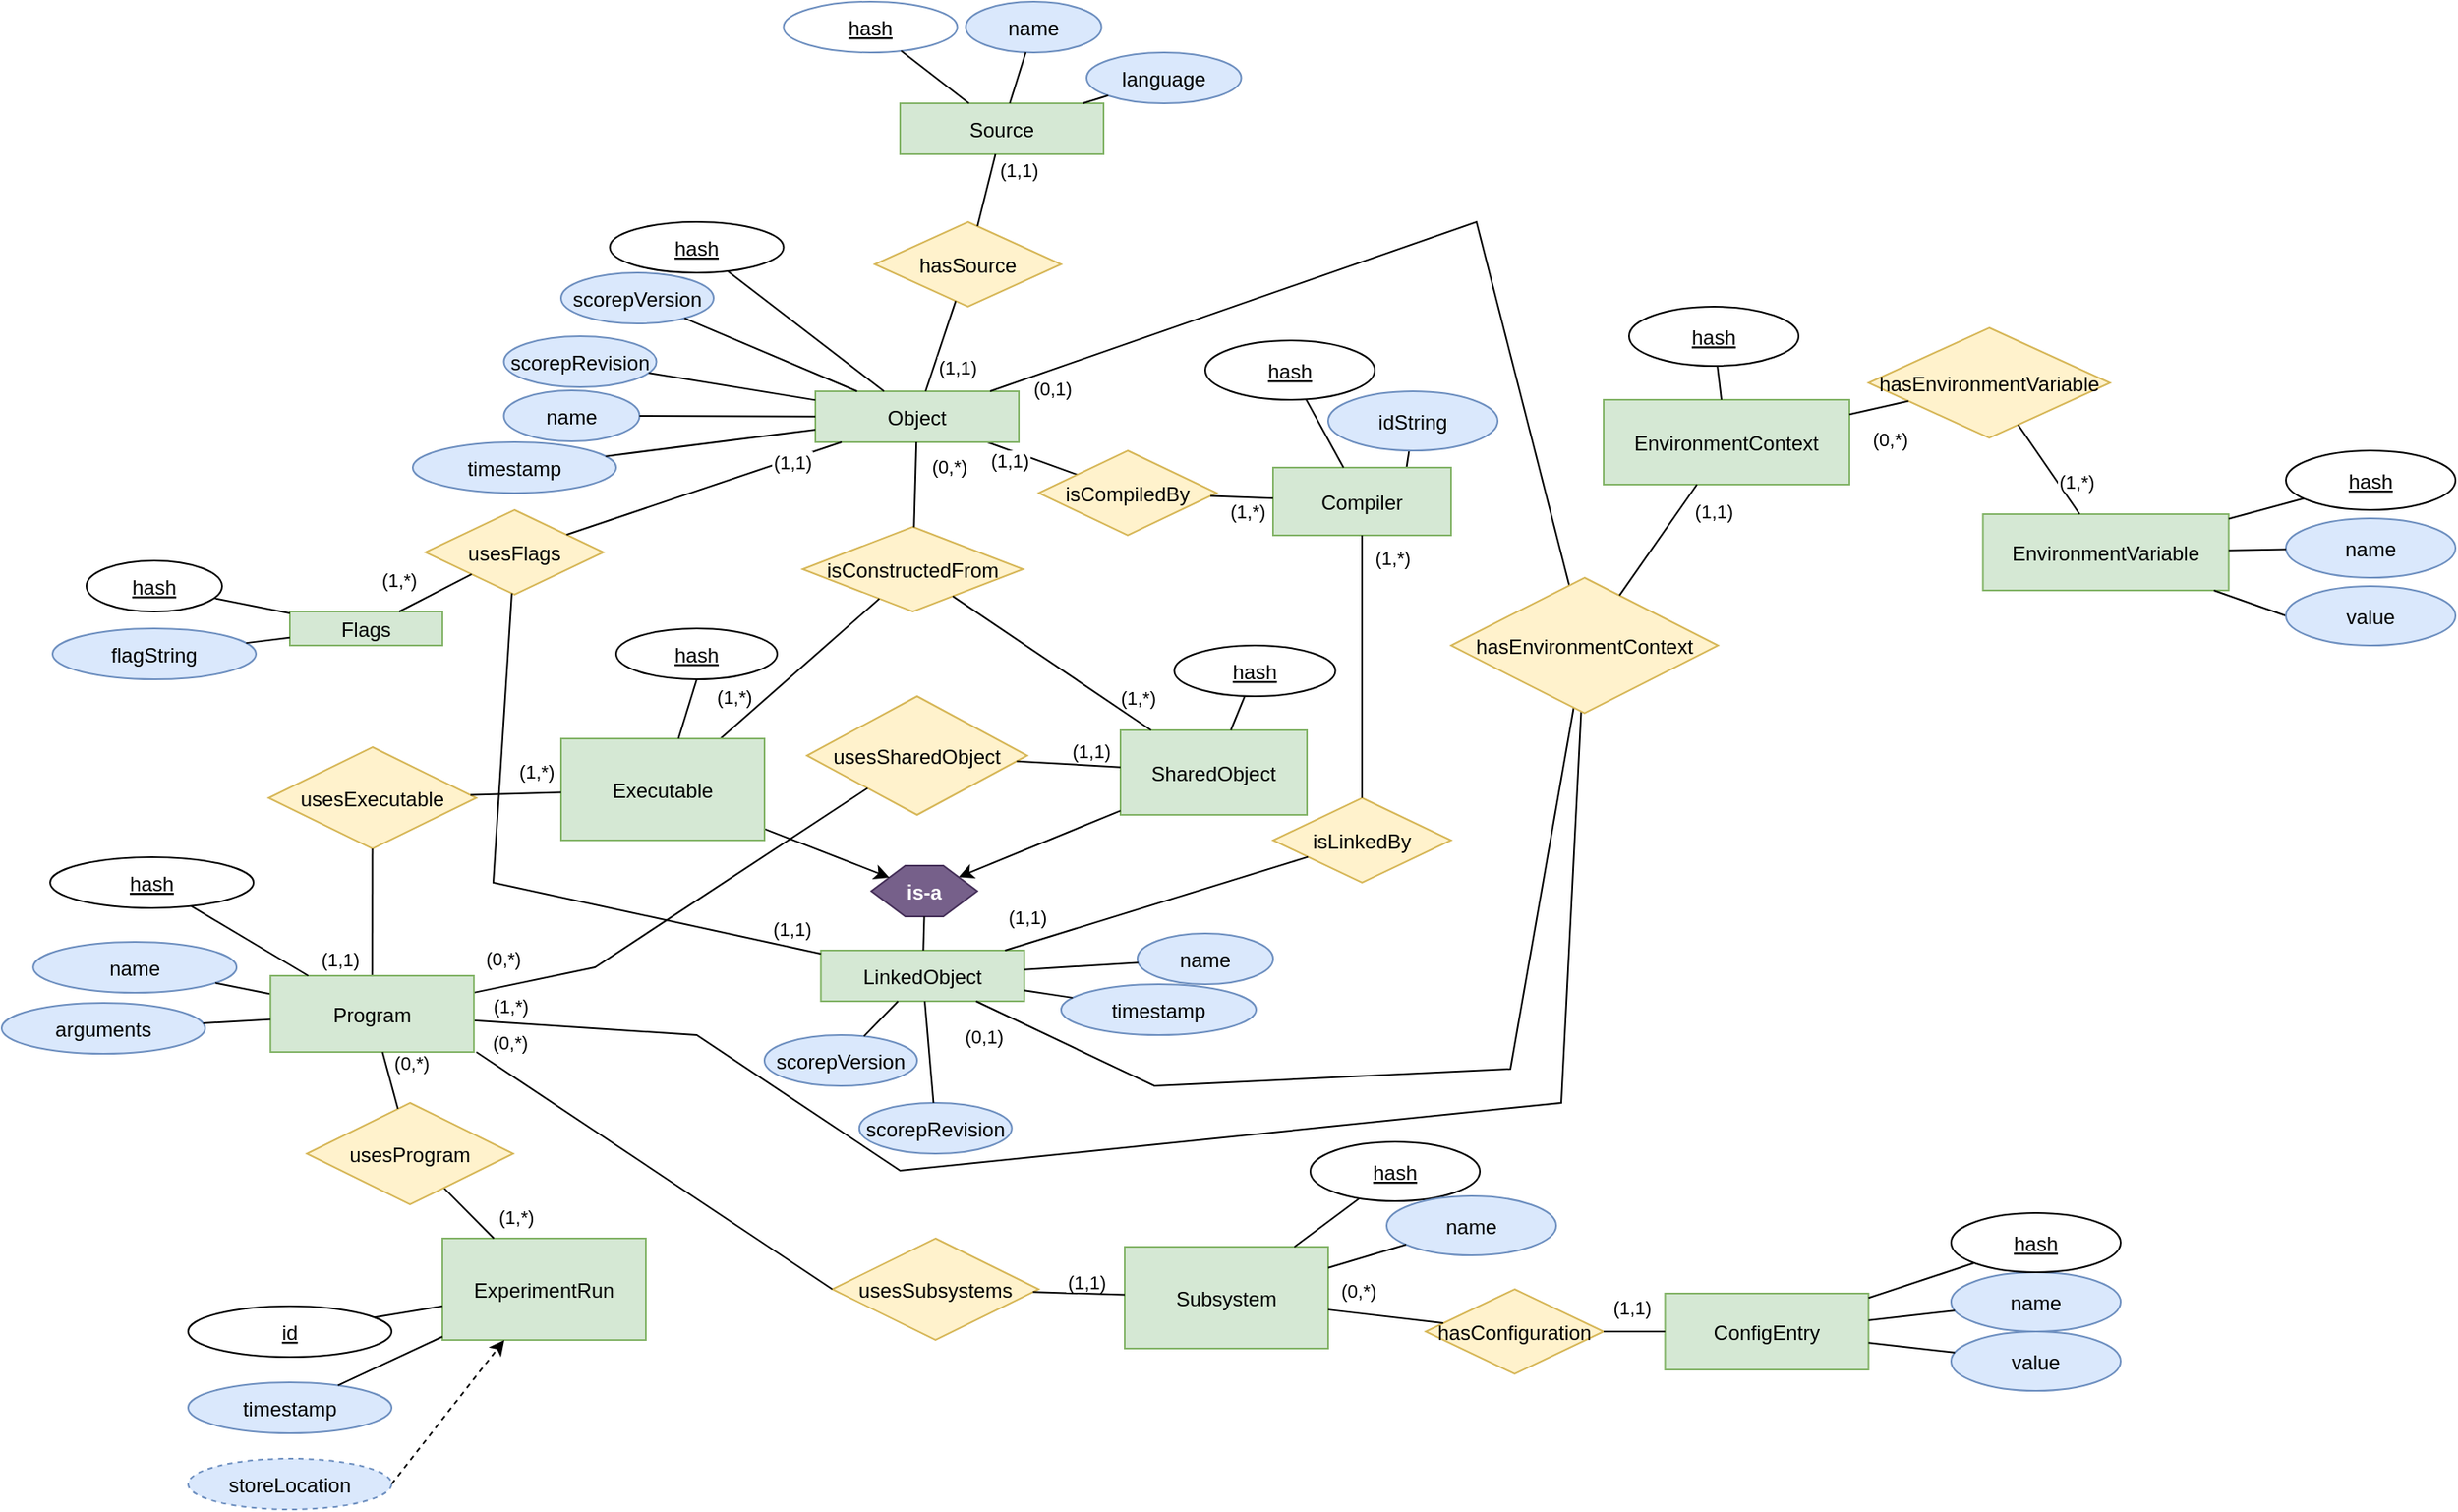 <mxfile version="27.0.5">
  <diagram name="Page-1" id="KMWjnK7c0M35UP8krXKx">
    <mxGraphModel dx="1942" dy="643" grid="1" gridSize="10" guides="1" tooltips="1" connect="1" arrows="1" fold="1" page="1" pageScale="1" pageWidth="850" pageHeight="1100" math="0" shadow="0">
      <root>
        <mxCell id="0" />
        <mxCell id="1" parent="0" />
        <mxCell id="cVDitgE7gGw9NUzEYhYK-6" style="rounded=0;orthogonalLoop=1;jettySize=auto;endArrow=none;startFill=0;" parent="1" source="cVDitgE7gGw9NUzEYhYK-1" target="cVDitgE7gGw9NUzEYhYK-4" edge="1">
          <mxGeometry relative="1" as="geometry" />
        </mxCell>
        <mxCell id="cVDitgE7gGw9NUzEYhYK-38" value="(1,1)" style="edgeLabel;align=center;verticalAlign=middle;resizable=0;points=[];" parent="cVDitgE7gGw9NUzEYhYK-6" vertex="1" connectable="0">
          <mxGeometry x="-0.233" relative="1" as="geometry">
            <mxPoint x="-7" y="3" as="offset" />
          </mxGeometry>
        </mxCell>
        <mxCell id="cVDitgE7gGw9NUzEYhYK-1" value="Object" style="rounded=0;fillColor=#d5e8d4;strokeColor=#82b366;" parent="1" vertex="1">
          <mxGeometry x="330" y="720" width="120" height="30" as="geometry" />
        </mxCell>
        <mxCell id="cVDitgE7gGw9NUzEYhYK-3" value="SharedObject" style="rounded=0;fillColor=#d5e8d4;strokeColor=#82b366;" parent="1" vertex="1">
          <mxGeometry x="510" y="920" width="110" height="50" as="geometry" />
        </mxCell>
        <mxCell id="cVDitgE7gGw9NUzEYhYK-4" value="isCompiledBy" style="rhombus;fillColor=#fff2cc;strokeColor=#d6b656;" parent="1" vertex="1">
          <mxGeometry x="461.75" y="755" width="105" height="50" as="geometry" />
        </mxCell>
        <mxCell id="cVDitgE7gGw9NUzEYhYK-14" style="rounded=0;orthogonalLoop=1;jettySize=auto;exitX=0.75;exitY=0;exitDx=0;exitDy=0;endArrow=none;startFill=0;" parent="1" source="cVDitgE7gGw9NUzEYhYK-5" target="cVDitgE7gGw9NUzEYhYK-8" edge="1">
          <mxGeometry relative="1" as="geometry" />
        </mxCell>
        <mxCell id="cVDitgE7gGw9NUzEYhYK-5" value="Compiler" style="rounded=0;fillColor=#d5e8d4;strokeColor=#82b366;" parent="1" vertex="1">
          <mxGeometry x="600" y="765" width="105" height="40" as="geometry" />
        </mxCell>
        <mxCell id="cVDitgE7gGw9NUzEYhYK-7" style="rounded=0;orthogonalLoop=1;jettySize=auto;endArrow=none;startFill=0;" parent="1" source="cVDitgE7gGw9NUzEYhYK-4" target="cVDitgE7gGw9NUzEYhYK-5" edge="1">
          <mxGeometry relative="1" as="geometry">
            <mxPoint x="450" y="730" as="sourcePoint" />
            <mxPoint x="484" y="709" as="targetPoint" />
          </mxGeometry>
        </mxCell>
        <mxCell id="cVDitgE7gGw9NUzEYhYK-8" value="idString" style="ellipse;fontStyle=0;fillColor=#dae8fc;strokeColor=#6c8ebf;" parent="1" vertex="1">
          <mxGeometry x="632.5" y="720" width="100" height="35" as="geometry" />
        </mxCell>
        <mxCell id="cVDitgE7gGw9NUzEYhYK-11" value="name" style="ellipse;fillColor=#dae8fc;strokeColor=#6c8ebf;" parent="1" vertex="1">
          <mxGeometry x="146.25" y="719.5" width="80" height="30" as="geometry" />
        </mxCell>
        <mxCell id="cVDitgE7gGw9NUzEYhYK-13" value="hash" style="ellipse;fontStyle=4" parent="1" vertex="1">
          <mxGeometry x="208.75" y="620" width="102.5" height="30" as="geometry" />
        </mxCell>
        <mxCell id="cVDitgE7gGw9NUzEYhYK-16" style="rounded=0;orthogonalLoop=1;jettySize=auto;endArrow=none;startFill=0;" parent="1" source="cVDitgE7gGw9NUzEYhYK-13" target="cVDitgE7gGw9NUzEYhYK-1" edge="1">
          <mxGeometry relative="1" as="geometry">
            <mxPoint x="421" y="730" as="sourcePoint" />
            <mxPoint x="477" y="690" as="targetPoint" />
          </mxGeometry>
        </mxCell>
        <mxCell id="cVDitgE7gGw9NUzEYhYK-18" style="rounded=0;orthogonalLoop=1;jettySize=auto;endArrow=none;startFill=0;" parent="1" source="cVDitgE7gGw9NUzEYhYK-11" target="cVDitgE7gGw9NUzEYhYK-1" edge="1">
          <mxGeometry relative="1" as="geometry">
            <mxPoint x="266" y="686" as="sourcePoint" />
            <mxPoint x="366" y="730" as="targetPoint" />
          </mxGeometry>
        </mxCell>
        <mxCell id="cVDitgE7gGw9NUzEYhYK-21" value="EnvironmentVariable" style="rounded=0;fillColor=#d5e8d4;strokeColor=#82b366;" parent="1" vertex="1">
          <mxGeometry x="1018.75" y="792.5" width="145" height="45" as="geometry" />
        </mxCell>
        <mxCell id="cVDitgE7gGw9NUzEYhYK-22" value="hash" style="ellipse;fontStyle=4" parent="1" vertex="1">
          <mxGeometry x="1197.5" y="755" width="100" height="35" as="geometry" />
        </mxCell>
        <mxCell id="cVDitgE7gGw9NUzEYhYK-23" style="rounded=0;orthogonalLoop=1;jettySize=auto;endArrow=none;startFill=0;" parent="1" source="cVDitgE7gGw9NUzEYhYK-21" target="cVDitgE7gGw9NUzEYhYK-22" edge="1">
          <mxGeometry relative="1" as="geometry">
            <mxPoint x="1124" y="790" as="sourcePoint" />
            <mxPoint x="1165" y="778" as="targetPoint" />
          </mxGeometry>
        </mxCell>
        <mxCell id="cVDitgE7gGw9NUzEYhYK-24" value="name" style="ellipse;fontStyle=0;fillColor=#dae8fc;strokeColor=#6c8ebf;" parent="1" vertex="1">
          <mxGeometry x="1197.5" y="795" width="100" height="35" as="geometry" />
        </mxCell>
        <mxCell id="cVDitgE7gGw9NUzEYhYK-26" style="rounded=0;orthogonalLoop=1;jettySize=auto;endArrow=none;startFill=0;" parent="1" source="cVDitgE7gGw9NUzEYhYK-21" target="cVDitgE7gGw9NUzEYhYK-24" edge="1">
          <mxGeometry relative="1" as="geometry">
            <mxPoint x="1157.5" y="815" as="sourcePoint" />
            <mxPoint x="1212.5" y="795" as="targetPoint" />
          </mxGeometry>
        </mxCell>
        <mxCell id="cVDitgE7gGw9NUzEYhYK-28" style="rounded=0;orthogonalLoop=1;jettySize=auto;exitX=0;exitY=0.5;exitDx=0;exitDy=0;endArrow=none;startFill=0;" parent="1" source="cVDitgE7gGw9NUzEYhYK-27" target="cVDitgE7gGw9NUzEYhYK-21" edge="1">
          <mxGeometry relative="1" as="geometry" />
        </mxCell>
        <mxCell id="cVDitgE7gGw9NUzEYhYK-27" value="value" style="ellipse;fontStyle=0;fillColor=#dae8fc;strokeColor=#6c8ebf;" parent="1" vertex="1">
          <mxGeometry x="1197.5" y="835" width="100" height="35" as="geometry" />
        </mxCell>
        <mxCell id="cVDitgE7gGw9NUzEYhYK-32" style="rounded=0;orthogonalLoop=1;jettySize=auto;endArrow=none;startFill=0;" parent="1" source="cVDitgE7gGw9NUzEYhYK-1" target="cVDitgE7gGw9NUzEYhYK-168" edge="1">
          <mxGeometry relative="1" as="geometry">
            <mxPoint x="470" y="740" as="sourcePoint" />
            <mxPoint x="653.646" y="706.931" as="targetPoint" />
            <Array as="points">
              <mxPoint x="720" y="620" />
            </Array>
          </mxGeometry>
        </mxCell>
        <mxCell id="cVDitgE7gGw9NUzEYhYK-34" value="(0,1)" style="edgeLabel;align=center;verticalAlign=middle;resizable=0;points=[];" parent="cVDitgE7gGw9NUzEYhYK-32" vertex="1" connectable="0">
          <mxGeometry x="-0.271" relative="1" as="geometry">
            <mxPoint x="-144" y="61" as="offset" />
          </mxGeometry>
        </mxCell>
        <mxCell id="cVDitgE7gGw9NUzEYhYK-39" value="(1,*)" style="edgeLabel;align=center;verticalAlign=middle;resizable=0;points=[];" parent="1" vertex="1" connectable="0">
          <mxGeometry x="585.004" y="790.002" as="geometry" />
        </mxCell>
        <mxCell id="cVDitgE7gGw9NUzEYhYK-40" value="hash" style="ellipse;fontStyle=4" parent="1" vertex="1">
          <mxGeometry x="560" y="690" width="100" height="35" as="geometry" />
        </mxCell>
        <mxCell id="cVDitgE7gGw9NUzEYhYK-41" style="rounded=0;orthogonalLoop=1;jettySize=auto;endArrow=none;startFill=0;" parent="1" source="cVDitgE7gGw9NUzEYhYK-5" target="cVDitgE7gGw9NUzEYhYK-40" edge="1">
          <mxGeometry relative="1" as="geometry">
            <mxPoint x="670" y="600" as="sourcePoint" />
            <mxPoint x="711" y="588" as="targetPoint" />
          </mxGeometry>
        </mxCell>
        <mxCell id="cVDitgE7gGw9NUzEYhYK-42" value="isConstructedFrom" style="rhombus;fillColor=#fff2cc;strokeColor=#d6b656;" parent="1" vertex="1">
          <mxGeometry x="322.5" y="800" width="130" height="50" as="geometry" />
        </mxCell>
        <mxCell id="cVDitgE7gGw9NUzEYhYK-43" style="rounded=0;orthogonalLoop=1;jettySize=auto;endArrow=none;startFill=0;" parent="1" source="cVDitgE7gGw9NUzEYhYK-2" target="cVDitgE7gGw9NUzEYhYK-42" edge="1">
          <mxGeometry relative="1" as="geometry">
            <mxPoint x="303.986" y="914.62" as="sourcePoint" />
            <mxPoint x="329.996" y="859.999" as="targetPoint" />
          </mxGeometry>
        </mxCell>
        <mxCell id="cVDitgE7gGw9NUzEYhYK-44" value="(1,*)" style="edgeLabel;align=center;verticalAlign=middle;resizable=0;points=[];" parent="cVDitgE7gGw9NUzEYhYK-43" vertex="1" connectable="0">
          <mxGeometry x="-0.271" relative="1" as="geometry">
            <mxPoint x="-26" y="5" as="offset" />
          </mxGeometry>
        </mxCell>
        <mxCell id="cVDitgE7gGw9NUzEYhYK-46" style="rounded=0;orthogonalLoop=1;jettySize=auto;endArrow=none;startFill=0;" parent="1" source="cVDitgE7gGw9NUzEYhYK-42" target="cVDitgE7gGw9NUzEYhYK-1" edge="1">
          <mxGeometry relative="1" as="geometry">
            <mxPoint x="238" y="734" as="sourcePoint" />
            <mxPoint x="340" y="741" as="targetPoint" />
          </mxGeometry>
        </mxCell>
        <mxCell id="cVDitgE7gGw9NUzEYhYK-47" value="(0,*)" style="edgeLabel;align=center;verticalAlign=middle;resizable=0;points=[];" parent="cVDitgE7gGw9NUzEYhYK-46" vertex="1" connectable="0">
          <mxGeometry x="0.204" relative="1" as="geometry">
            <mxPoint x="20" y="-6" as="offset" />
          </mxGeometry>
        </mxCell>
        <mxCell id="cVDitgE7gGw9NUzEYhYK-48" style="rounded=0;orthogonalLoop=1;jettySize=auto;endArrow=none;startFill=0;" parent="1" source="cVDitgE7gGw9NUzEYhYK-3" target="cVDitgE7gGw9NUzEYhYK-42" edge="1">
          <mxGeometry relative="1" as="geometry">
            <mxPoint x="314" y="920" as="sourcePoint" />
            <mxPoint x="340" y="865" as="targetPoint" />
          </mxGeometry>
        </mxCell>
        <mxCell id="cVDitgE7gGw9NUzEYhYK-49" value="(1,*)" style="edgeLabel;align=center;verticalAlign=middle;resizable=0;points=[];" parent="cVDitgE7gGw9NUzEYhYK-48" vertex="1" connectable="0">
          <mxGeometry x="-0.271" relative="1" as="geometry">
            <mxPoint x="35" y="9" as="offset" />
          </mxGeometry>
        </mxCell>
        <mxCell id="cVDitgE7gGw9NUzEYhYK-57" style="rounded=0;orthogonalLoop=1;jettySize=auto;endArrow=none;startFill=1;startArrow=classic;" parent="1" source="cVDitgE7gGw9NUzEYhYK-54" target="cVDitgE7gGw9NUzEYhYK-3" edge="1">
          <mxGeometry relative="1" as="geometry" />
        </mxCell>
        <mxCell id="cVDitgE7gGw9NUzEYhYK-54" value="is-a" style="shape=hexagon;perimeter=hexagonPerimeter2;fixedSize=1;fontStyle=1;fillColor=#76608a;fontColor=#ffffff;strokeColor=#432D57;" parent="1" vertex="1">
          <mxGeometry x="363" y="1000" width="62.5" height="30" as="geometry" />
        </mxCell>
        <mxCell id="cVDitgE7gGw9NUzEYhYK-55" value="LinkedObject" style="rounded=0;fillColor=#d5e8d4;strokeColor=#82b366;" parent="1" vertex="1">
          <mxGeometry x="333.25" y="1050" width="120" height="30" as="geometry" />
        </mxCell>
        <mxCell id="cVDitgE7gGw9NUzEYhYK-56" style="rounded=0;orthogonalLoop=1;jettySize=auto;endArrow=none;startFill=0;exitX=0.5;exitY=1;exitDx=0;exitDy=0;" parent="1" source="cVDitgE7gGw9NUzEYhYK-54" target="cVDitgE7gGw9NUzEYhYK-55" edge="1">
          <mxGeometry relative="1" as="geometry">
            <mxPoint x="238" y="734" as="sourcePoint" />
            <mxPoint x="380" y="1090" as="targetPoint" />
          </mxGeometry>
        </mxCell>
        <mxCell id="cVDitgE7gGw9NUzEYhYK-58" style="rounded=0;orthogonalLoop=1;jettySize=auto;endArrow=none;startFill=1;endFill=1;startArrow=classic;" parent="1" source="cVDitgE7gGw9NUzEYhYK-54" target="cVDitgE7gGw9NUzEYhYK-2" edge="1">
          <mxGeometry relative="1" as="geometry">
            <mxPoint x="412" y="1049" as="sourcePoint" />
            <mxPoint x="459" y="975" as="targetPoint" />
          </mxGeometry>
        </mxCell>
        <mxCell id="cVDitgE7gGw9NUzEYhYK-69" style="rounded=0;orthogonalLoop=1;jettySize=auto;endArrow=none;startFill=0;" parent="1" source="cVDitgE7gGw9NUzEYhYK-2" edge="1">
          <mxGeometry relative="1" as="geometry">
            <mxPoint x="167" y="936" as="sourcePoint" />
            <mxPoint x="230" y="950" as="targetPoint" />
          </mxGeometry>
        </mxCell>
        <mxCell id="cVDitgE7gGw9NUzEYhYK-74" value="timestamp" style="ellipse;fillColor=#dae8fc;strokeColor=#6c8ebf;" parent="1" vertex="1">
          <mxGeometry x="92.5" y="750" width="120" height="30" as="geometry" />
        </mxCell>
        <mxCell id="cVDitgE7gGw9NUzEYhYK-75" style="rounded=0;orthogonalLoop=1;jettySize=auto;endArrow=none;startFill=0;" parent="1" source="cVDitgE7gGw9NUzEYhYK-74" target="cVDitgE7gGw9NUzEYhYK-1" edge="1">
          <mxGeometry relative="1" as="geometry">
            <mxPoint x="238" y="734" as="sourcePoint" />
            <mxPoint x="340" y="741" as="targetPoint" />
          </mxGeometry>
        </mxCell>
        <mxCell id="cVDitgE7gGw9NUzEYhYK-2" value="Executable" style="rounded=0;fillColor=#d5e8d4;strokeColor=#82b366;" parent="1" vertex="1">
          <mxGeometry x="180" y="925" width="120" height="60" as="geometry" />
        </mxCell>
        <mxCell id="cVDitgE7gGw9NUzEYhYK-83" value="usesSharedObject" style="rhombus;fillColor=#fff2cc;strokeColor=#d6b656;" parent="1" vertex="1">
          <mxGeometry x="325" y="900" width="130" height="70" as="geometry" />
        </mxCell>
        <mxCell id="cVDitgE7gGw9NUzEYhYK-84" style="rounded=0;orthogonalLoop=1;jettySize=auto;endArrow=none;startFill=0;" parent="1" source="cVDitgE7gGw9NUzEYhYK-83" target="cVDitgE7gGw9NUzEYhYK-3" edge="1">
          <mxGeometry relative="1" as="geometry">
            <mxPoint x="212" y="692" as="sourcePoint" />
            <mxPoint x="347" y="730" as="targetPoint" />
          </mxGeometry>
        </mxCell>
        <mxCell id="cVDitgE7gGw9NUzEYhYK-87" value="(1,1)" style="edgeLabel;align=center;verticalAlign=middle;resizable=0;points=[];" parent="cVDitgE7gGw9NUzEYhYK-84" vertex="1" connectable="0">
          <mxGeometry x="0.312" relative="1" as="geometry">
            <mxPoint x="4" y="-9" as="offset" />
          </mxGeometry>
        </mxCell>
        <mxCell id="cVDitgE7gGw9NUzEYhYK-85" style="rounded=0;orthogonalLoop=1;jettySize=auto;endArrow=none;startFill=0;" parent="1" source="cVDitgE7gGw9NUzEYhYK-83" target="Sw6q3a58rGhY5c9iJoHR-21" edge="1">
          <mxGeometry relative="1" as="geometry">
            <mxPoint x="486" y="958" as="sourcePoint" />
            <mxPoint x="520" y="957" as="targetPoint" />
            <Array as="points">
              <mxPoint x="200" y="1060" />
            </Array>
          </mxGeometry>
        </mxCell>
        <mxCell id="cVDitgE7gGw9NUzEYhYK-86" value="(0,*)" style="edgeLabel;align=center;verticalAlign=middle;resizable=0;points=[];" parent="cVDitgE7gGw9NUzEYhYK-85" vertex="1" connectable="0">
          <mxGeometry x="0.306" relative="1" as="geometry">
            <mxPoint x="-124" y="66" as="offset" />
          </mxGeometry>
        </mxCell>
        <mxCell id="cVDitgE7gGw9NUzEYhYK-88" value="name" style="ellipse;fillColor=#dae8fc;strokeColor=#6c8ebf;" parent="1" vertex="1">
          <mxGeometry x="520" y="1040" width="80" height="30" as="geometry" />
        </mxCell>
        <mxCell id="cVDitgE7gGw9NUzEYhYK-89" value="hash" style="ellipse;fontStyle=4" parent="1" vertex="1">
          <mxGeometry x="541.75" y="870" width="95" height="30" as="geometry" />
        </mxCell>
        <mxCell id="cVDitgE7gGw9NUzEYhYK-90" value="timestamp" style="ellipse;fillColor=#dae8fc;strokeColor=#6c8ebf;" parent="1" vertex="1">
          <mxGeometry x="475" y="1070" width="115" height="30" as="geometry" />
        </mxCell>
        <mxCell id="cVDitgE7gGw9NUzEYhYK-91" style="rounded=0;orthogonalLoop=1;jettySize=auto;endArrow=none;startFill=0;" parent="1" source="cVDitgE7gGw9NUzEYhYK-88" target="cVDitgE7gGw9NUzEYhYK-55" edge="1">
          <mxGeometry relative="1" as="geometry">
            <mxPoint x="518.784" y="1030.003" as="sourcePoint" />
            <mxPoint x="456.21" y="1014.61" as="targetPoint" />
          </mxGeometry>
        </mxCell>
        <mxCell id="cVDitgE7gGw9NUzEYhYK-92" style="rounded=0;orthogonalLoop=1;jettySize=auto;endArrow=none;startFill=0;" parent="1" source="cVDitgE7gGw9NUzEYhYK-89" target="cVDitgE7gGw9NUzEYhYK-3" edge="1">
          <mxGeometry relative="1" as="geometry">
            <mxPoint x="649.324" y="844.393" as="sourcePoint" />
            <mxPoint x="410" y="914.416" as="targetPoint" />
          </mxGeometry>
        </mxCell>
        <mxCell id="cVDitgE7gGw9NUzEYhYK-93" style="rounded=0;orthogonalLoop=1;jettySize=auto;endArrow=none;startFill=0;" parent="1" source="cVDitgE7gGw9NUzEYhYK-90" target="cVDitgE7gGw9NUzEYhYK-55" edge="1">
          <mxGeometry relative="1" as="geometry">
            <mxPoint x="702.574" y="994.393" as="sourcePoint" />
            <mxPoint x="640" y="979" as="targetPoint" />
          </mxGeometry>
        </mxCell>
        <mxCell id="cVDitgE7gGw9NUzEYhYK-96" value="ExperimentRun" style="rounded=0;fillColor=#d5e8d4;strokeColor=#82b366;" parent="1" vertex="1">
          <mxGeometry x="110" y="1220" width="120" height="60" as="geometry" />
        </mxCell>
        <mxCell id="cVDitgE7gGw9NUzEYhYK-97" value="usesExecutable" style="rhombus;fillColor=#fff2cc;strokeColor=#d6b656;" parent="1" vertex="1">
          <mxGeometry x="7.5" y="930" width="122.5" height="60" as="geometry" />
        </mxCell>
        <mxCell id="cVDitgE7gGw9NUzEYhYK-98" style="rounded=0;orthogonalLoop=1;jettySize=auto;endArrow=none;startFill=0;" parent="1" source="Sw6q3a58rGhY5c9iJoHR-21" target="cVDitgE7gGw9NUzEYhYK-97" edge="1">
          <mxGeometry relative="1" as="geometry">
            <mxPoint x="-47" y="1100" as="sourcePoint" />
            <mxPoint x="90" y="1067" as="targetPoint" />
          </mxGeometry>
        </mxCell>
        <mxCell id="cVDitgE7gGw9NUzEYhYK-100" value="(1,1)" style="edgeLabel;align=center;verticalAlign=middle;resizable=0;points=[];" parent="cVDitgE7gGw9NUzEYhYK-98" vertex="1" connectable="0">
          <mxGeometry x="-0.162" y="1" relative="1" as="geometry">
            <mxPoint x="-18" y="21" as="offset" />
          </mxGeometry>
        </mxCell>
        <mxCell id="cVDitgE7gGw9NUzEYhYK-99" style="rounded=0;orthogonalLoop=1;jettySize=auto;endArrow=none;startFill=0;" parent="1" source="cVDitgE7gGw9NUzEYhYK-97" target="cVDitgE7gGw9NUzEYhYK-2" edge="1">
          <mxGeometry relative="1" as="geometry">
            <mxPoint x="202" y="1230" as="sourcePoint" />
            <mxPoint x="207" y="1159" as="targetPoint" />
          </mxGeometry>
        </mxCell>
        <mxCell id="cVDitgE7gGw9NUzEYhYK-101" value="(1,*)" style="edgeLabel;align=center;verticalAlign=middle;resizable=0;points=[];" parent="cVDitgE7gGw9NUzEYhYK-99" vertex="1" connectable="0">
          <mxGeometry x="0.804" y="-1" relative="1" as="geometry">
            <mxPoint x="-9" y="-14" as="offset" />
          </mxGeometry>
        </mxCell>
        <mxCell id="cVDitgE7gGw9NUzEYhYK-102" value="timestamp" style="ellipse;fillColor=#dae8fc;strokeColor=#6c8ebf;" parent="1" vertex="1">
          <mxGeometry x="-40" y="1305" width="120" height="30" as="geometry" />
        </mxCell>
        <mxCell id="cVDitgE7gGw9NUzEYhYK-103" style="rounded=0;orthogonalLoop=1;jettySize=auto;endArrow=none;startFill=0;" parent="1" source="cVDitgE7gGw9NUzEYhYK-102" target="cVDitgE7gGw9NUzEYhYK-96" edge="1">
          <mxGeometry relative="1" as="geometry">
            <mxPoint x="-110" y="1193" as="sourcePoint" />
            <mxPoint x="27" y="1160" as="targetPoint" />
          </mxGeometry>
        </mxCell>
        <mxCell id="cVDitgE7gGw9NUzEYhYK-104" value="id" style="ellipse;fontStyle=4" parent="1" vertex="1">
          <mxGeometry x="-40" y="1260" width="120" height="30" as="geometry" />
        </mxCell>
        <mxCell id="cVDitgE7gGw9NUzEYhYK-105" style="rounded=0;orthogonalLoop=1;jettySize=auto;endArrow=none;startFill=0;" parent="1" source="cVDitgE7gGw9NUzEYhYK-104" target="cVDitgE7gGw9NUzEYhYK-96" edge="1">
          <mxGeometry relative="1" as="geometry">
            <mxPoint x="60" y="1256" as="sourcePoint" />
            <mxPoint x="140" y="1259" as="targetPoint" />
          </mxGeometry>
        </mxCell>
        <mxCell id="cVDitgE7gGw9NUzEYhYK-106" value="Subsystem" style="rounded=0;fillColor=#d5e8d4;strokeColor=#82b366;" parent="1" vertex="1">
          <mxGeometry x="512.5" y="1225" width="120" height="60" as="geometry" />
        </mxCell>
        <mxCell id="cVDitgE7gGw9NUzEYhYK-107" value="usesSubsystems" style="rhombus;fillColor=#fff2cc;strokeColor=#d6b656;" parent="1" vertex="1">
          <mxGeometry x="340" y="1220" width="121.75" height="60" as="geometry" />
        </mxCell>
        <mxCell id="cVDitgE7gGw9NUzEYhYK-109" style="rounded=0;orthogonalLoop=1;jettySize=auto;endArrow=none;startFill=0;" parent="1" source="cVDitgE7gGw9NUzEYhYK-106" target="cVDitgE7gGw9NUzEYhYK-107" edge="1">
          <mxGeometry relative="1" as="geometry">
            <mxPoint x="480" y="1193" as="sourcePoint" />
            <mxPoint x="388" y="1160" as="targetPoint" />
          </mxGeometry>
        </mxCell>
        <mxCell id="cVDitgE7gGw9NUzEYhYK-110" style="rounded=0;orthogonalLoop=1;jettySize=auto;endArrow=none;startFill=0;exitX=0;exitY=0.5;exitDx=0;exitDy=0;" parent="1" source="cVDitgE7gGw9NUzEYhYK-107" edge="1">
          <mxGeometry relative="1" as="geometry">
            <mxPoint x="432.18" y="1493.977" as="sourcePoint" />
            <mxPoint x="130" y="1110" as="targetPoint" />
          </mxGeometry>
        </mxCell>
        <mxCell id="eHtMkHIDcI91-dJg76Re-1" value="(0,*)" style="edgeLabel;align=center;verticalAlign=middle;resizable=0;points=[];" parent="cVDitgE7gGw9NUzEYhYK-110" vertex="1" connectable="0">
          <mxGeometry x="0.781" y="-2" relative="1" as="geometry">
            <mxPoint x="-4" y="-20" as="offset" />
          </mxGeometry>
        </mxCell>
        <mxCell id="cVDitgE7gGw9NUzEYhYK-111" style="rounded=0;orthogonalLoop=1;jettySize=auto;endArrow=none;startFill=0;" parent="1" source="Sw6q3a58rGhY5c9iJoHR-21" target="cVDitgE7gGw9NUzEYhYK-168" edge="1">
          <mxGeometry relative="1" as="geometry">
            <mxPoint x="572" y="930" as="sourcePoint" />
            <mxPoint x="827.962" y="954.521" as="targetPoint" />
            <Array as="points">
              <mxPoint x="260" y="1100" />
              <mxPoint x="380" y="1180" />
              <mxPoint x="770" y="1140" />
            </Array>
          </mxGeometry>
        </mxCell>
        <mxCell id="cVDitgE7gGw9NUzEYhYK-112" value="(0,*)" style="edgeLabel;align=center;verticalAlign=middle;resizable=0;points=[];" parent="cVDitgE7gGw9NUzEYhYK-111" vertex="1" connectable="0">
          <mxGeometry x="-0.516" y="-1" relative="1" as="geometry">
            <mxPoint x="-185" y="-94" as="offset" />
          </mxGeometry>
        </mxCell>
        <mxCell id="cVDitgE7gGw9NUzEYhYK-113" value="hash" style="ellipse;fontStyle=4" parent="1" vertex="1">
          <mxGeometry x="622" y="1163" width="100" height="35" as="geometry" />
        </mxCell>
        <mxCell id="cVDitgE7gGw9NUzEYhYK-114" value="name" style="ellipse;fontStyle=0;fillColor=#dae8fc;strokeColor=#6c8ebf;" parent="1" vertex="1">
          <mxGeometry x="1000" y="1240" width="100" height="35" as="geometry" />
        </mxCell>
        <mxCell id="cVDitgE7gGw9NUzEYhYK-115" value="value" style="ellipse;fontStyle=0;fillColor=#dae8fc;strokeColor=#6c8ebf;" parent="1" vertex="1">
          <mxGeometry x="1000" y="1275" width="100" height="35" as="geometry" />
        </mxCell>
        <mxCell id="cVDitgE7gGw9NUzEYhYK-116" style="rounded=0;orthogonalLoop=1;jettySize=auto;endArrow=none;startFill=0;" parent="1" source="cVDitgE7gGw9NUzEYhYK-113" target="cVDitgE7gGw9NUzEYhYK-106" edge="1">
          <mxGeometry relative="1" as="geometry">
            <mxPoint x="523" y="1268" as="sourcePoint" />
            <mxPoint x="438" y="1273" as="targetPoint" />
          </mxGeometry>
        </mxCell>
        <mxCell id="cVDitgE7gGw9NUzEYhYK-117" value="hasConfiguration" style="rhombus;fillColor=#fff2cc;strokeColor=#d6b656;" parent="1" vertex="1">
          <mxGeometry x="690" y="1250" width="105" height="50" as="geometry" />
        </mxCell>
        <mxCell id="cVDitgE7gGw9NUzEYhYK-118" value="ConfigEntry" style="rounded=0;fillColor=#d5e8d4;strokeColor=#82b366;" parent="1" vertex="1">
          <mxGeometry x="831.25" y="1252.5" width="120" height="45" as="geometry" />
        </mxCell>
        <mxCell id="cVDitgE7gGw9NUzEYhYK-120" style="rounded=0;orthogonalLoop=1;jettySize=auto;endArrow=none;startFill=0;" parent="1" source="cVDitgE7gGw9NUzEYhYK-117" target="cVDitgE7gGw9NUzEYhYK-106" edge="1">
          <mxGeometry relative="1" as="geometry">
            <mxPoint x="689" y="1230" as="sourcePoint" />
            <mxPoint x="643" y="1245" as="targetPoint" />
          </mxGeometry>
        </mxCell>
        <mxCell id="cVDitgE7gGw9NUzEYhYK-122" value="(0,*)" style="edgeLabel;align=center;verticalAlign=middle;resizable=0;points=[];" parent="cVDitgE7gGw9NUzEYhYK-120" vertex="1" connectable="0">
          <mxGeometry x="0.653" y="-1" relative="1" as="geometry">
            <mxPoint x="6" y="-12" as="offset" />
          </mxGeometry>
        </mxCell>
        <mxCell id="cVDitgE7gGw9NUzEYhYK-121" style="rounded=0;orthogonalLoop=1;jettySize=auto;endArrow=none;startFill=0;" parent="1" source="cVDitgE7gGw9NUzEYhYK-118" target="cVDitgE7gGw9NUzEYhYK-117" edge="1">
          <mxGeometry relative="1" as="geometry">
            <mxPoint x="710" y="1280" as="sourcePoint" />
            <mxPoint x="643" y="1272" as="targetPoint" />
          </mxGeometry>
        </mxCell>
        <mxCell id="cVDitgE7gGw9NUzEYhYK-123" value="(1,1)" style="edgeLabel;align=center;verticalAlign=middle;resizable=0;points=[];" parent="cVDitgE7gGw9NUzEYhYK-121" vertex="1" connectable="0">
          <mxGeometry x="0.072" y="-1" relative="1" as="geometry">
            <mxPoint y="-14" as="offset" />
          </mxGeometry>
        </mxCell>
        <mxCell id="cVDitgE7gGw9NUzEYhYK-125" value="(1,1)" style="edgeLabel;align=center;verticalAlign=middle;resizable=0;points=[];" parent="1" vertex="1" connectable="0">
          <mxGeometry x="490.0" y="1244.999" as="geometry" />
        </mxCell>
        <mxCell id="cVDitgE7gGw9NUzEYhYK-127" style="rounded=0;orthogonalLoop=1;jettySize=auto;endArrow=none;startFill=0;" parent="1" source="cVDitgE7gGw9NUzEYhYK-114" target="cVDitgE7gGw9NUzEYhYK-118" edge="1">
          <mxGeometry relative="1" as="geometry">
            <mxPoint x="689" y="1229" as="sourcePoint" />
            <mxPoint x="643" y="1245" as="targetPoint" />
          </mxGeometry>
        </mxCell>
        <mxCell id="cVDitgE7gGw9NUzEYhYK-128" style="rounded=0;orthogonalLoop=1;jettySize=auto;endArrow=none;startFill=0;" parent="1" source="cVDitgE7gGw9NUzEYhYK-115" target="cVDitgE7gGw9NUzEYhYK-118" edge="1">
          <mxGeometry relative="1" as="geometry">
            <mxPoint x="1012" y="1273" as="sourcePoint" />
            <mxPoint x="960" y="1278" as="targetPoint" />
          </mxGeometry>
        </mxCell>
        <mxCell id="cVDitgE7gGw9NUzEYhYK-129" value="hash" style="ellipse;fontStyle=4" parent="1" vertex="1">
          <mxGeometry x="1000" y="1205" width="100" height="35" as="geometry" />
        </mxCell>
        <mxCell id="cVDitgE7gGw9NUzEYhYK-130" style="rounded=0;orthogonalLoop=1;jettySize=auto;endArrow=none;startFill=0;" parent="1" source="cVDitgE7gGw9NUzEYhYK-129" target="cVDitgE7gGw9NUzEYhYK-118" edge="1">
          <mxGeometry relative="1" as="geometry">
            <mxPoint x="1012" y="1273" as="sourcePoint" />
            <mxPoint x="960" y="1278" as="targetPoint" />
          </mxGeometry>
        </mxCell>
        <mxCell id="cVDitgE7gGw9NUzEYhYK-132" value="usesFlags" style="rhombus;fillColor=#fff2cc;strokeColor=#d6b656;" parent="1" vertex="1">
          <mxGeometry x="100" y="790" width="105" height="50" as="geometry" />
        </mxCell>
        <mxCell id="cVDitgE7gGw9NUzEYhYK-133" value="Flags" style="rounded=0;fillColor=#d5e8d4;strokeColor=#82b366;" parent="1" vertex="1">
          <mxGeometry x="20" y="850" width="90" height="20" as="geometry" />
        </mxCell>
        <mxCell id="cVDitgE7gGw9NUzEYhYK-134" style="rounded=0;orthogonalLoop=1;jettySize=auto;endArrow=none;startFill=0;" parent="1" source="cVDitgE7gGw9NUzEYhYK-132" target="cVDitgE7gGw9NUzEYhYK-1" edge="1">
          <mxGeometry relative="1" as="geometry">
            <mxPoint x="293.648" y="569.813" as="sourcePoint" />
            <mxPoint x="381" y="720" as="targetPoint" />
          </mxGeometry>
        </mxCell>
        <mxCell id="cVDitgE7gGw9NUzEYhYK-135" style="rounded=0;orthogonalLoop=1;jettySize=auto;endArrow=none;startFill=0;" parent="1" source="cVDitgE7gGw9NUzEYhYK-133" target="cVDitgE7gGw9NUzEYhYK-132" edge="1">
          <mxGeometry relative="1" as="geometry">
            <mxPoint x="246" y="822" as="sourcePoint" />
            <mxPoint x="370" y="760" as="targetPoint" />
          </mxGeometry>
        </mxCell>
        <mxCell id="cVDitgE7gGw9NUzEYhYK-143" value="(1,*)" style="edgeLabel;align=center;verticalAlign=middle;resizable=0;points=[];" parent="cVDitgE7gGw9NUzEYhYK-135" vertex="1" connectable="0">
          <mxGeometry x="-0.075" relative="1" as="geometry">
            <mxPoint x="-20" y="-9" as="offset" />
          </mxGeometry>
        </mxCell>
        <mxCell id="cVDitgE7gGw9NUzEYhYK-137" value="hash" style="ellipse;fontStyle=4" parent="1" vertex="1">
          <mxGeometry x="-100" y="820" width="80" height="30" as="geometry" />
        </mxCell>
        <mxCell id="cVDitgE7gGw9NUzEYhYK-138" value="flagString" style="ellipse;fillColor=#dae8fc;strokeColor=#6c8ebf;" parent="1" vertex="1">
          <mxGeometry x="-120" y="860" width="120" height="30" as="geometry" />
        </mxCell>
        <mxCell id="cVDitgE7gGw9NUzEYhYK-139" style="rounded=0;orthogonalLoop=1;jettySize=auto;endArrow=none;startFill=0;" parent="1" source="cVDitgE7gGw9NUzEYhYK-137" target="cVDitgE7gGw9NUzEYhYK-133" edge="1">
          <mxGeometry relative="1" as="geometry">
            <mxPoint x="150" y="851" as="sourcePoint" />
            <mxPoint x="185" y="843" as="targetPoint" />
          </mxGeometry>
        </mxCell>
        <mxCell id="cVDitgE7gGw9NUzEYhYK-140" style="rounded=0;orthogonalLoop=1;jettySize=auto;endArrow=none;startFill=0;" parent="1" source="cVDitgE7gGw9NUzEYhYK-138" target="cVDitgE7gGw9NUzEYhYK-133" edge="1">
          <mxGeometry relative="1" as="geometry">
            <mxPoint x="-15" y="842" as="sourcePoint" />
            <mxPoint x="30" y="852" as="targetPoint" />
          </mxGeometry>
        </mxCell>
        <mxCell id="cVDitgE7gGw9NUzEYhYK-141" style="rounded=0;orthogonalLoop=1;jettySize=auto;endArrow=none;startFill=0;flowAnimation=0;elbow=vertical;" parent="1" source="cVDitgE7gGw9NUzEYhYK-132" target="cVDitgE7gGw9NUzEYhYK-55" edge="1">
          <mxGeometry relative="1" as="geometry">
            <mxPoint x="70" y="972" as="sourcePoint" />
            <mxPoint x="-13" y="990" as="targetPoint" />
            <Array as="points">
              <mxPoint x="140" y="1010" />
            </Array>
          </mxGeometry>
        </mxCell>
        <mxCell id="cVDitgE7gGw9NUzEYhYK-142" value="(1,1)" style="edgeLabel;align=center;verticalAlign=middle;resizable=0;points=[];" parent="cVDitgE7gGw9NUzEYhYK-141" vertex="1" connectable="0">
          <mxGeometry x="0.859" y="1" relative="1" as="geometry">
            <mxPoint x="8" y="-9" as="offset" />
          </mxGeometry>
        </mxCell>
        <mxCell id="cVDitgE7gGw9NUzEYhYK-144" value="(1,1)" style="edgeLabel;align=center;verticalAlign=middle;resizable=0;points=[];" parent="1" vertex="1" connectable="0">
          <mxGeometry x="322.501" y="749.998" as="geometry">
            <mxPoint x="-6" y="11" as="offset" />
          </mxGeometry>
        </mxCell>
        <mxCell id="cVDitgE7gGw9NUzEYhYK-145" value="isLinkedBy" style="rhombus;fillColor=#fff2cc;strokeColor=#d6b656;" parent="1" vertex="1">
          <mxGeometry x="600" y="960" width="105" height="50" as="geometry" />
        </mxCell>
        <mxCell id="cVDitgE7gGw9NUzEYhYK-146" style="rounded=0;orthogonalLoop=1;jettySize=auto;endArrow=none;startFill=0;" parent="1" source="cVDitgE7gGw9NUzEYhYK-145" target="cVDitgE7gGw9NUzEYhYK-55" edge="1">
          <mxGeometry relative="1" as="geometry">
            <mxPoint x="532" y="1091" as="sourcePoint" />
            <mxPoint x="453" y="1082" as="targetPoint" />
          </mxGeometry>
        </mxCell>
        <mxCell id="cVDitgE7gGw9NUzEYhYK-148" value="(1,1)" style="edgeLabel;align=center;verticalAlign=middle;resizable=0;points=[];" parent="cVDitgE7gGw9NUzEYhYK-146" vertex="1" connectable="0">
          <mxGeometry x="0.736" y="-1" relative="1" as="geometry">
            <mxPoint x="-10" y="-12" as="offset" />
          </mxGeometry>
        </mxCell>
        <mxCell id="cVDitgE7gGw9NUzEYhYK-147" style="rounded=0;orthogonalLoop=1;jettySize=auto;endArrow=none;startFill=0;" parent="1" source="cVDitgE7gGw9NUzEYhYK-145" target="cVDitgE7gGw9NUzEYhYK-5" edge="1">
          <mxGeometry relative="1" as="geometry">
            <mxPoint x="598" y="1126" as="sourcePoint" />
            <mxPoint x="453" y="1090" as="targetPoint" />
          </mxGeometry>
        </mxCell>
        <mxCell id="cVDitgE7gGw9NUzEYhYK-149" value="(1,*)" style="edgeLabel;align=center;verticalAlign=middle;resizable=0;points=[];" parent="cVDitgE7gGw9NUzEYhYK-147" vertex="1" connectable="0">
          <mxGeometry x="0.929" y="-1" relative="1" as="geometry">
            <mxPoint x="17" y="7" as="offset" />
          </mxGeometry>
        </mxCell>
        <mxCell id="cVDitgE7gGw9NUzEYhYK-151" style="rounded=0;orthogonalLoop=1;jettySize=auto;endArrow=none;startFill=0;" parent="1" source="cVDitgE7gGw9NUzEYhYK-55" target="cVDitgE7gGw9NUzEYhYK-168" edge="1">
          <mxGeometry relative="1" as="geometry">
            <mxPoint x="439" y="760" as="sourcePoint" />
            <mxPoint x="734" y="874" as="targetPoint" />
            <Array as="points">
              <mxPoint x="530" y="1130" />
              <mxPoint x="740" y="1120" />
            </Array>
          </mxGeometry>
        </mxCell>
        <mxCell id="cVDitgE7gGw9NUzEYhYK-152" value="(0,1)" style="edgeLabel;align=center;verticalAlign=middle;resizable=0;points=[];" parent="cVDitgE7gGw9NUzEYhYK-151" vertex="1" connectable="0">
          <mxGeometry x="-0.271" relative="1" as="geometry">
            <mxPoint x="-182" y="-26" as="offset" />
          </mxGeometry>
        </mxCell>
        <mxCell id="cVDitgE7gGw9NUzEYhYK-156" style="rounded=0;orthogonalLoop=1;jettySize=auto;exitX=0.5;exitY=1;exitDx=0;exitDy=0;endArrow=none;startFill=0;" parent="1" source="cVDitgE7gGw9NUzEYhYK-155" target="cVDitgE7gGw9NUzEYhYK-2" edge="1">
          <mxGeometry relative="1" as="geometry" />
        </mxCell>
        <mxCell id="cVDitgE7gGw9NUzEYhYK-155" value="hash" style="ellipse;fontStyle=4" parent="1" vertex="1">
          <mxGeometry x="212.5" y="860" width="95" height="30" as="geometry" />
        </mxCell>
        <mxCell id="cVDitgE7gGw9NUzEYhYK-157" value="EnvironmentContext" style="rounded=0;fillColor=#d5e8d4;strokeColor=#82b366;" parent="1" vertex="1">
          <mxGeometry x="795" y="725" width="145" height="50" as="geometry" />
        </mxCell>
        <mxCell id="cVDitgE7gGw9NUzEYhYK-158" value="hasEnvironmentVariable" style="rhombus;fillColor=#fff2cc;strokeColor=#d6b656;" parent="1" vertex="1">
          <mxGeometry x="951.25" y="682.5" width="142.5" height="65" as="geometry" />
        </mxCell>
        <mxCell id="cVDitgE7gGw9NUzEYhYK-159" style="rounded=0;orthogonalLoop=1;jettySize=auto;endArrow=none;startFill=0;" parent="1" source="cVDitgE7gGw9NUzEYhYK-21" target="cVDitgE7gGw9NUzEYhYK-158" edge="1">
          <mxGeometry relative="1" as="geometry">
            <mxPoint x="999" y="835" as="sourcePoint" />
            <mxPoint x="1078" y="813" as="targetPoint" />
          </mxGeometry>
        </mxCell>
        <mxCell id="cVDitgE7gGw9NUzEYhYK-160" style="rounded=0;orthogonalLoop=1;jettySize=auto;endArrow=none;startFill=0;" parent="1" source="cVDitgE7gGw9NUzEYhYK-158" target="cVDitgE7gGw9NUzEYhYK-157" edge="1">
          <mxGeometry relative="1" as="geometry">
            <mxPoint x="962" y="835" as="sourcePoint" />
            <mxPoint x="962" y="810" as="targetPoint" />
          </mxGeometry>
        </mxCell>
        <mxCell id="cVDitgE7gGw9NUzEYhYK-163" value="(1,1)" style="edgeLabel;align=center;verticalAlign=middle;resizable=0;points=[];" parent="1" vertex="1" connectable="0">
          <mxGeometry x="859.997" y="790.001" as="geometry" />
        </mxCell>
        <mxCell id="cVDitgE7gGw9NUzEYhYK-164" value="(0,*)" style="edgeLabel;align=center;verticalAlign=middle;resizable=0;points=[];" parent="1" vertex="1" connectable="0">
          <mxGeometry x="969.997" y="747.501" as="geometry">
            <mxPoint x="-6" as="offset" />
          </mxGeometry>
        </mxCell>
        <mxCell id="cVDitgE7gGw9NUzEYhYK-166" value="(1,*)" style="edgeLabel;align=center;verticalAlign=middle;resizable=0;points=[];" parent="1" vertex="1" connectable="0">
          <mxGeometry x="1079.997" y="772.501" as="geometry">
            <mxPoint x="-6" as="offset" />
          </mxGeometry>
        </mxCell>
        <mxCell id="cVDitgE7gGw9NUzEYhYK-168" value="hasEnvironmentContext" style="rhombus;fillColor=#fff2cc;strokeColor=#d6b656;" parent="1" vertex="1">
          <mxGeometry x="705" y="830" width="157.5" height="80" as="geometry" />
        </mxCell>
        <mxCell id="cVDitgE7gGw9NUzEYhYK-169" style="rounded=0;orthogonalLoop=1;jettySize=auto;endArrow=none;startFill=0;" parent="1" source="cVDitgE7gGw9NUzEYhYK-157" target="cVDitgE7gGw9NUzEYhYK-168" edge="1">
          <mxGeometry relative="1" as="geometry">
            <mxPoint x="848" y="704" as="sourcePoint" />
            <mxPoint x="800" y="706" as="targetPoint" />
          </mxGeometry>
        </mxCell>
        <mxCell id="cVDitgE7gGw9NUzEYhYK-174" style="rounded=0;orthogonalLoop=1;jettySize=auto;exitX=1;exitY=0.5;exitDx=0;exitDy=0;dashed=1;" parent="1" source="cVDitgE7gGw9NUzEYhYK-173" target="cVDitgE7gGw9NUzEYhYK-96" edge="1">
          <mxGeometry relative="1" as="geometry" />
        </mxCell>
        <mxCell id="cVDitgE7gGw9NUzEYhYK-173" value="storeLocation" style="ellipse;dashed=1;fillColor=#dae8fc;strokeColor=#6c8ebf;" parent="1" vertex="1">
          <mxGeometry x="-40" y="1350" width="120" height="30" as="geometry" />
        </mxCell>
        <mxCell id="Sw6q3a58rGhY5c9iJoHR-2" value="scorepVersion" style="ellipse;fillColor=#dae8fc;strokeColor=#6c8ebf;" parent="1" vertex="1">
          <mxGeometry x="180" y="650" width="90" height="30" as="geometry" />
        </mxCell>
        <mxCell id="Sw6q3a58rGhY5c9iJoHR-3" style="rounded=0;orthogonalLoop=1;jettySize=auto;endArrow=none;startFill=0;" parent="1" source="Sw6q3a58rGhY5c9iJoHR-2" target="cVDitgE7gGw9NUzEYhYK-1" edge="1">
          <mxGeometry relative="1" as="geometry">
            <mxPoint x="234" y="609" as="sourcePoint" />
            <mxPoint x="382" y="730" as="targetPoint" />
          </mxGeometry>
        </mxCell>
        <mxCell id="Sw6q3a58rGhY5c9iJoHR-4" value="scorepRevision" style="ellipse;fillColor=#dae8fc;strokeColor=#6c8ebf;" parent="1" vertex="1">
          <mxGeometry x="146.25" y="687.5" width="90" height="30" as="geometry" />
        </mxCell>
        <mxCell id="Sw6q3a58rGhY5c9iJoHR-5" style="rounded=0;orthogonalLoop=1;jettySize=auto;endArrow=none;startFill=0;" parent="1" source="Sw6q3a58rGhY5c9iJoHR-4" target="cVDitgE7gGw9NUzEYhYK-1" edge="1">
          <mxGeometry relative="1" as="geometry">
            <mxPoint x="277" y="574" as="sourcePoint" />
            <mxPoint x="400" y="730" as="targetPoint" />
          </mxGeometry>
        </mxCell>
        <mxCell id="Sw6q3a58rGhY5c9iJoHR-6" value="scorepVersion" style="ellipse;fillColor=#dae8fc;strokeColor=#6c8ebf;" parent="1" vertex="1">
          <mxGeometry x="300" y="1100" width="90" height="30" as="geometry" />
        </mxCell>
        <mxCell id="Sw6q3a58rGhY5c9iJoHR-7" value="scorepRevision" style="ellipse;fillColor=#dae8fc;strokeColor=#6c8ebf;" parent="1" vertex="1">
          <mxGeometry x="355.88" y="1140" width="90" height="30" as="geometry" />
        </mxCell>
        <mxCell id="Sw6q3a58rGhY5c9iJoHR-8" style="rounded=0;orthogonalLoop=1;jettySize=auto;endArrow=none;startFill=0;" parent="1" source="Sw6q3a58rGhY5c9iJoHR-6" target="cVDitgE7gGw9NUzEYhYK-55" edge="1">
          <mxGeometry relative="1" as="geometry">
            <mxPoint x="492" y="1088" as="sourcePoint" />
            <mxPoint x="463" y="1084" as="targetPoint" />
          </mxGeometry>
        </mxCell>
        <mxCell id="Sw6q3a58rGhY5c9iJoHR-9" style="rounded=0;orthogonalLoop=1;jettySize=auto;endArrow=none;startFill=0;" parent="1" source="Sw6q3a58rGhY5c9iJoHR-7" target="cVDitgE7gGw9NUzEYhYK-55" edge="1">
          <mxGeometry relative="1" as="geometry">
            <mxPoint x="359" y="1121" as="sourcePoint" />
            <mxPoint x="389" y="1090" as="targetPoint" />
          </mxGeometry>
        </mxCell>
        <mxCell id="Sw6q3a58rGhY5c9iJoHR-19" value="name" style="ellipse;fillColor=#dae8fc;strokeColor=#6c8ebf;" parent="1" vertex="1">
          <mxGeometry x="-131.42" y="1045" width="120" height="30" as="geometry" />
        </mxCell>
        <mxCell id="Sw6q3a58rGhY5c9iJoHR-20" style="rounded=0;orthogonalLoop=1;jettySize=auto;endArrow=none;startFill=0;" parent="1" source="Sw6q3a58rGhY5c9iJoHR-19" target="Sw6q3a58rGhY5c9iJoHR-21" edge="1">
          <mxGeometry relative="1" as="geometry">
            <mxPoint x="201.58" y="1116" as="sourcePoint" />
            <mxPoint x="298.58" y="1140" as="targetPoint" />
          </mxGeometry>
        </mxCell>
        <mxCell id="Sw6q3a58rGhY5c9iJoHR-21" value="Program" style="rounded=0;fillColor=#d5e8d4;strokeColor=#82b366;" parent="1" vertex="1">
          <mxGeometry x="8.58" y="1065" width="120" height="45" as="geometry" />
        </mxCell>
        <mxCell id="Sw6q3a58rGhY5c9iJoHR-22" value="arguments" style="ellipse;fillColor=#dae8fc;strokeColor=#6c8ebf;" parent="1" vertex="1">
          <mxGeometry x="-150" y="1081" width="120" height="30" as="geometry" />
        </mxCell>
        <mxCell id="Sw6q3a58rGhY5c9iJoHR-23" style="rounded=0;orthogonalLoop=1;jettySize=auto;endArrow=none;startFill=0;" parent="1" source="Sw6q3a58rGhY5c9iJoHR-22" target="Sw6q3a58rGhY5c9iJoHR-21" edge="1">
          <mxGeometry relative="1" as="geometry">
            <mxPoint x="-4.42" y="1074" as="sourcePoint" />
            <mxPoint x="28.58" y="1078" as="targetPoint" />
          </mxGeometry>
        </mxCell>
        <mxCell id="Sw6q3a58rGhY5c9iJoHR-24" style="rounded=0;orthogonalLoop=1;jettySize=auto;endArrow=none;startFill=0;" parent="1" source="Sw6q3a58rGhY5c9iJoHR-25" target="cVDitgE7gGw9NUzEYhYK-96" edge="1">
          <mxGeometry relative="1" as="geometry">
            <mxPoint x="72" y="1289" as="sourcePoint" />
            <mxPoint x="160" y="1266" as="targetPoint" />
          </mxGeometry>
        </mxCell>
        <mxCell id="Sw6q3a58rGhY5c9iJoHR-25" value="usesProgram" style="rhombus;fillColor=#fff2cc;strokeColor=#d6b656;" parent="1" vertex="1">
          <mxGeometry x="30" y="1140" width="121.75" height="60" as="geometry" />
        </mxCell>
        <mxCell id="Sw6q3a58rGhY5c9iJoHR-26" style="rounded=0;orthogonalLoop=1;jettySize=auto;endArrow=none;startFill=0;" parent="1" source="Sw6q3a58rGhY5c9iJoHR-21" target="Sw6q3a58rGhY5c9iJoHR-25" edge="1">
          <mxGeometry relative="1" as="geometry">
            <mxPoint x="116" y="1217" as="sourcePoint" />
            <mxPoint x="160" y="1231" as="targetPoint" />
          </mxGeometry>
        </mxCell>
        <mxCell id="Sw6q3a58rGhY5c9iJoHR-28" value="hash" style="ellipse;fontStyle=4" parent="1" vertex="1">
          <mxGeometry x="-121.42" y="995" width="120" height="30" as="geometry" />
        </mxCell>
        <mxCell id="Sw6q3a58rGhY5c9iJoHR-29" style="rounded=0;orthogonalLoop=1;jettySize=auto;endArrow=none;startFill=0;" parent="1" source="Sw6q3a58rGhY5c9iJoHR-28" target="Sw6q3a58rGhY5c9iJoHR-21" edge="1">
          <mxGeometry relative="1" as="geometry">
            <mxPoint x="216.58" y="1044" as="sourcePoint" />
            <mxPoint x="320.58" y="1125" as="targetPoint" />
          </mxGeometry>
        </mxCell>
        <mxCell id="Sw6q3a58rGhY5c9iJoHR-30" value="(1,*)" style="edgeLabel;align=center;verticalAlign=middle;resizable=0;points=[];" parent="1" vertex="1" connectable="0">
          <mxGeometry x="152.502" y="1207.5" as="geometry">
            <mxPoint x="1" y="-1" as="offset" />
          </mxGeometry>
        </mxCell>
        <mxCell id="Sw6q3a58rGhY5c9iJoHR-31" value="(1,*)" style="edgeLabel;align=center;verticalAlign=middle;resizable=0;points=[];" parent="1" vertex="1" connectable="0">
          <mxGeometry x="146.253" y="1080.999" as="geometry">
            <mxPoint x="4" y="1" as="offset" />
          </mxGeometry>
        </mxCell>
        <mxCell id="eHtMkHIDcI91-dJg76Re-2" value="hash" style="ellipse;fontStyle=4" parent="1" vertex="1">
          <mxGeometry x="810" y="670" width="100" height="35" as="geometry" />
        </mxCell>
        <mxCell id="eHtMkHIDcI91-dJg76Re-3" style="rounded=0;orthogonalLoop=1;jettySize=auto;endArrow=none;startFill=0;" parent="1" source="cVDitgE7gGw9NUzEYhYK-157" target="eHtMkHIDcI91-dJg76Re-2" edge="1">
          <mxGeometry relative="1" as="geometry">
            <mxPoint x="1174" y="805" as="sourcePoint" />
            <mxPoint x="1218" y="793" as="targetPoint" />
          </mxGeometry>
        </mxCell>
        <mxCell id="eHtMkHIDcI91-dJg76Re-7" value="Source" style="rounded=0;fillColor=#d5e8d4;strokeColor=#82b366;" parent="1" vertex="1">
          <mxGeometry x="380" y="550" width="120" height="30" as="geometry" />
        </mxCell>
        <mxCell id="eHtMkHIDcI91-dJg76Re-8" value="hasSource" style="rhombus;fillColor=#fff2cc;strokeColor=#d6b656;" parent="1" vertex="1">
          <mxGeometry x="365" y="620" width="110" height="50" as="geometry" />
        </mxCell>
        <mxCell id="eHtMkHIDcI91-dJg76Re-9" style="rounded=0;orthogonalLoop=1;jettySize=auto;endArrow=none;startFill=0;" parent="1" source="eHtMkHIDcI91-dJg76Re-8" target="cVDitgE7gGw9NUzEYhYK-1" edge="1">
          <mxGeometry relative="1" as="geometry">
            <mxPoint x="299" y="570" as="sourcePoint" />
            <mxPoint x="391" y="730" as="targetPoint" />
          </mxGeometry>
        </mxCell>
        <mxCell id="eHtMkHIDcI91-dJg76Re-17" value="(1,1)" style="edgeLabel;align=center;verticalAlign=middle;resizable=0;points=[];" parent="eHtMkHIDcI91-dJg76Re-9" vertex="1" connectable="0">
          <mxGeometry x="-0.117" y="-1" relative="1" as="geometry">
            <mxPoint x="10" y="15" as="offset" />
          </mxGeometry>
        </mxCell>
        <mxCell id="eHtMkHIDcI91-dJg76Re-10" value="hash" style="ellipse;fillColor=none;strokeColor=#6c8ebf;textShadow=0;fontStyle=4" parent="1" vertex="1">
          <mxGeometry x="311.25" y="490" width="102.5" height="30" as="geometry" />
        </mxCell>
        <mxCell id="eHtMkHIDcI91-dJg76Re-11" value="language" style="ellipse;fillColor=#dae8fc;strokeColor=#6c8ebf;" parent="1" vertex="1">
          <mxGeometry x="490" y="520" width="91.25" height="30" as="geometry" />
        </mxCell>
        <mxCell id="eHtMkHIDcI91-dJg76Re-12" value="name" style="ellipse;fillColor=#dae8fc;strokeColor=#6c8ebf;" parent="1" vertex="1">
          <mxGeometry x="418.75" y="490" width="80" height="30" as="geometry" />
        </mxCell>
        <mxCell id="eHtMkHIDcI91-dJg76Re-13" style="rounded=0;orthogonalLoop=1;jettySize=auto;endArrow=none;startFill=0;" parent="1" source="eHtMkHIDcI91-dJg76Re-7" target="eHtMkHIDcI91-dJg76Re-8" edge="1">
          <mxGeometry relative="1" as="geometry">
            <mxPoint x="199.456" y="684.998" as="sourcePoint" />
            <mxPoint x="333" y="720" as="targetPoint" />
          </mxGeometry>
        </mxCell>
        <mxCell id="eHtMkHIDcI91-dJg76Re-18" value="(1,1)" style="edgeLabel;align=center;verticalAlign=middle;resizable=0;points=[];" parent="eHtMkHIDcI91-dJg76Re-13" vertex="1" connectable="0">
          <mxGeometry x="-0.581" relative="1" as="geometry">
            <mxPoint x="16" as="offset" />
          </mxGeometry>
        </mxCell>
        <mxCell id="eHtMkHIDcI91-dJg76Re-14" style="rounded=0;orthogonalLoop=1;jettySize=auto;endArrow=none;startFill=0;" parent="1" source="eHtMkHIDcI91-dJg76Re-11" target="eHtMkHIDcI91-dJg76Re-7" edge="1">
          <mxGeometry relative="1" as="geometry">
            <mxPoint x="299" y="570" as="sourcePoint" />
            <mxPoint x="391" y="730" as="targetPoint" />
          </mxGeometry>
        </mxCell>
        <mxCell id="eHtMkHIDcI91-dJg76Re-15" style="rounded=0;orthogonalLoop=1;jettySize=auto;endArrow=none;startFill=0;" parent="1" source="eHtMkHIDcI91-dJg76Re-12" target="eHtMkHIDcI91-dJg76Re-7" edge="1">
          <mxGeometry relative="1" as="geometry">
            <mxPoint x="368" y="480" as="sourcePoint" />
            <mxPoint x="437" y="560" as="targetPoint" />
          </mxGeometry>
        </mxCell>
        <mxCell id="eHtMkHIDcI91-dJg76Re-16" style="rounded=0;orthogonalLoop=1;jettySize=auto;endArrow=none;startFill=0;" parent="1" source="eHtMkHIDcI91-dJg76Re-10" target="eHtMkHIDcI91-dJg76Re-7" edge="1">
          <mxGeometry relative="1" as="geometry">
            <mxPoint x="467" y="480" as="sourcePoint" />
            <mxPoint x="453" y="560" as="targetPoint" />
          </mxGeometry>
        </mxCell>
        <mxCell id="L48Qv_jzJ2-wfzz69vpw-1" value="name" style="ellipse;fontStyle=0;fillColor=#dae8fc;strokeColor=#6c8ebf;" vertex="1" parent="1">
          <mxGeometry x="667" y="1195" width="100" height="35" as="geometry" />
        </mxCell>
        <mxCell id="L48Qv_jzJ2-wfzz69vpw-2" style="rounded=0;orthogonalLoop=1;jettySize=auto;endArrow=none;startFill=0;" edge="1" parent="1" source="L48Qv_jzJ2-wfzz69vpw-1" target="cVDitgE7gGw9NUzEYhYK-106">
          <mxGeometry relative="1" as="geometry">
            <mxPoint x="660" y="1204" as="sourcePoint" />
            <mxPoint x="620" y="1235" as="targetPoint" />
          </mxGeometry>
        </mxCell>
      </root>
    </mxGraphModel>
  </diagram>
</mxfile>
